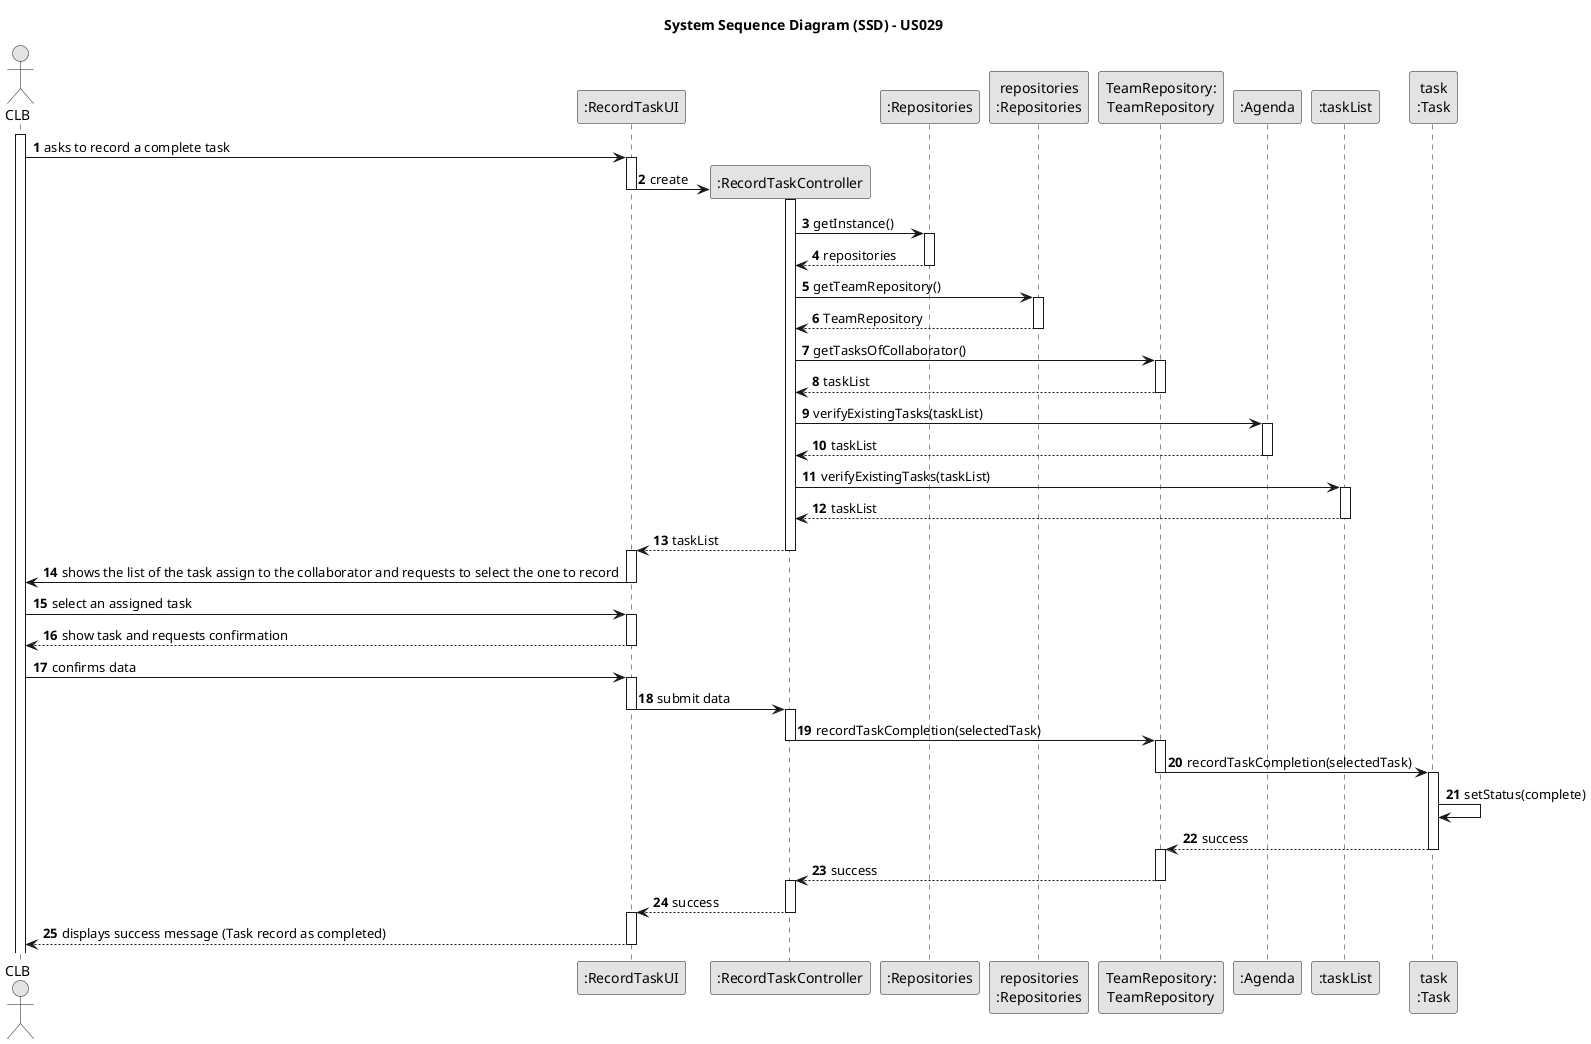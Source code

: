 @startuml
skinparam monochrome true
skinparam packageStyle rectangle
skinparam shadowing false

title System Sequence Diagram (SSD) - US029

autonumber

actor "CLB" as CLB
participant ":RecordTaskUI" as UI
participant ":RecordTaskController" as CTRL
participant ":Repositories" as RepositorySingleton
participant "repositories\n:Repositories" as PLAT
participant "TeamRepository:\nTeamRepository" as TeamRepository
participant ":Agenda" as Agenda
participant ":taskList" as taskList

participant "task\n:Task" as Task


activate CLB

    CLB -> UI : asks to record a complete task
    activate UI

        UI -> CTRL** : create
        deactivate UI
        activate CTRL

            CTRL -> RepositorySingleton: getInstance()
            activate RepositorySingleton

                RepositorySingleton --> CTRL: repositories
            deactivate RepositorySingleton

            CTRL -> PLAT : getTeamRepository()
            activate PLAT

                PLAT --> CTRL: TeamRepository
            deactivate PLAT

            CTRL -> TeamRepository : getTasksOfCollaborator()
            activate TeamRepository

                TeamRepository --> CTRL : taskList
            deactivate TeamRepository

            CTRL -> Agenda : verifyExistingTasks(taskList)
            activate Agenda

                Agenda --> CTRL : taskList
            deactivate Agenda

            CTRL -> taskList : verifyExistingTasks(taskList)
            activate taskList

                taskList --> CTRL : taskList
            deactivate taskList

            CTRL --> UI : taskList
        deactivate CTRL
        activate UI

        UI -> CLB : shows the list of the task assign to the collaborator and requests to select the one to record
    deactivate UI

    CLB -> UI : select an assigned task
    activate UI

        UI --> CLB : show task and requests confirmation
    deactivate UI

    CLB -> UI : confirms data
    activate UI

        UI -> CTRL : submit data
        deactivate UI
        activate CTRL

            CTRL -> TeamRepository : recordTaskCompletion(selectedTask)
            deactivate CTRL
            activate TeamRepository

                TeamRepository -> Task : recordTaskCompletion(selectedTask)
                deactivate TeamRepository
                activate Task

                    Task -> Task : setStatus(complete)

                Task --> TeamRepository : success
                deactivate Task
                activate TeamRepository

            TeamRepository --> CTRL : success
            deactivate TeamRepository
            activate CTRL

            CTRL --> UI : success
        deactivate CTRL
        activate UI

        UI --> CLB : displays success message (Task record as completed)
    deactivate UI

@enduml
